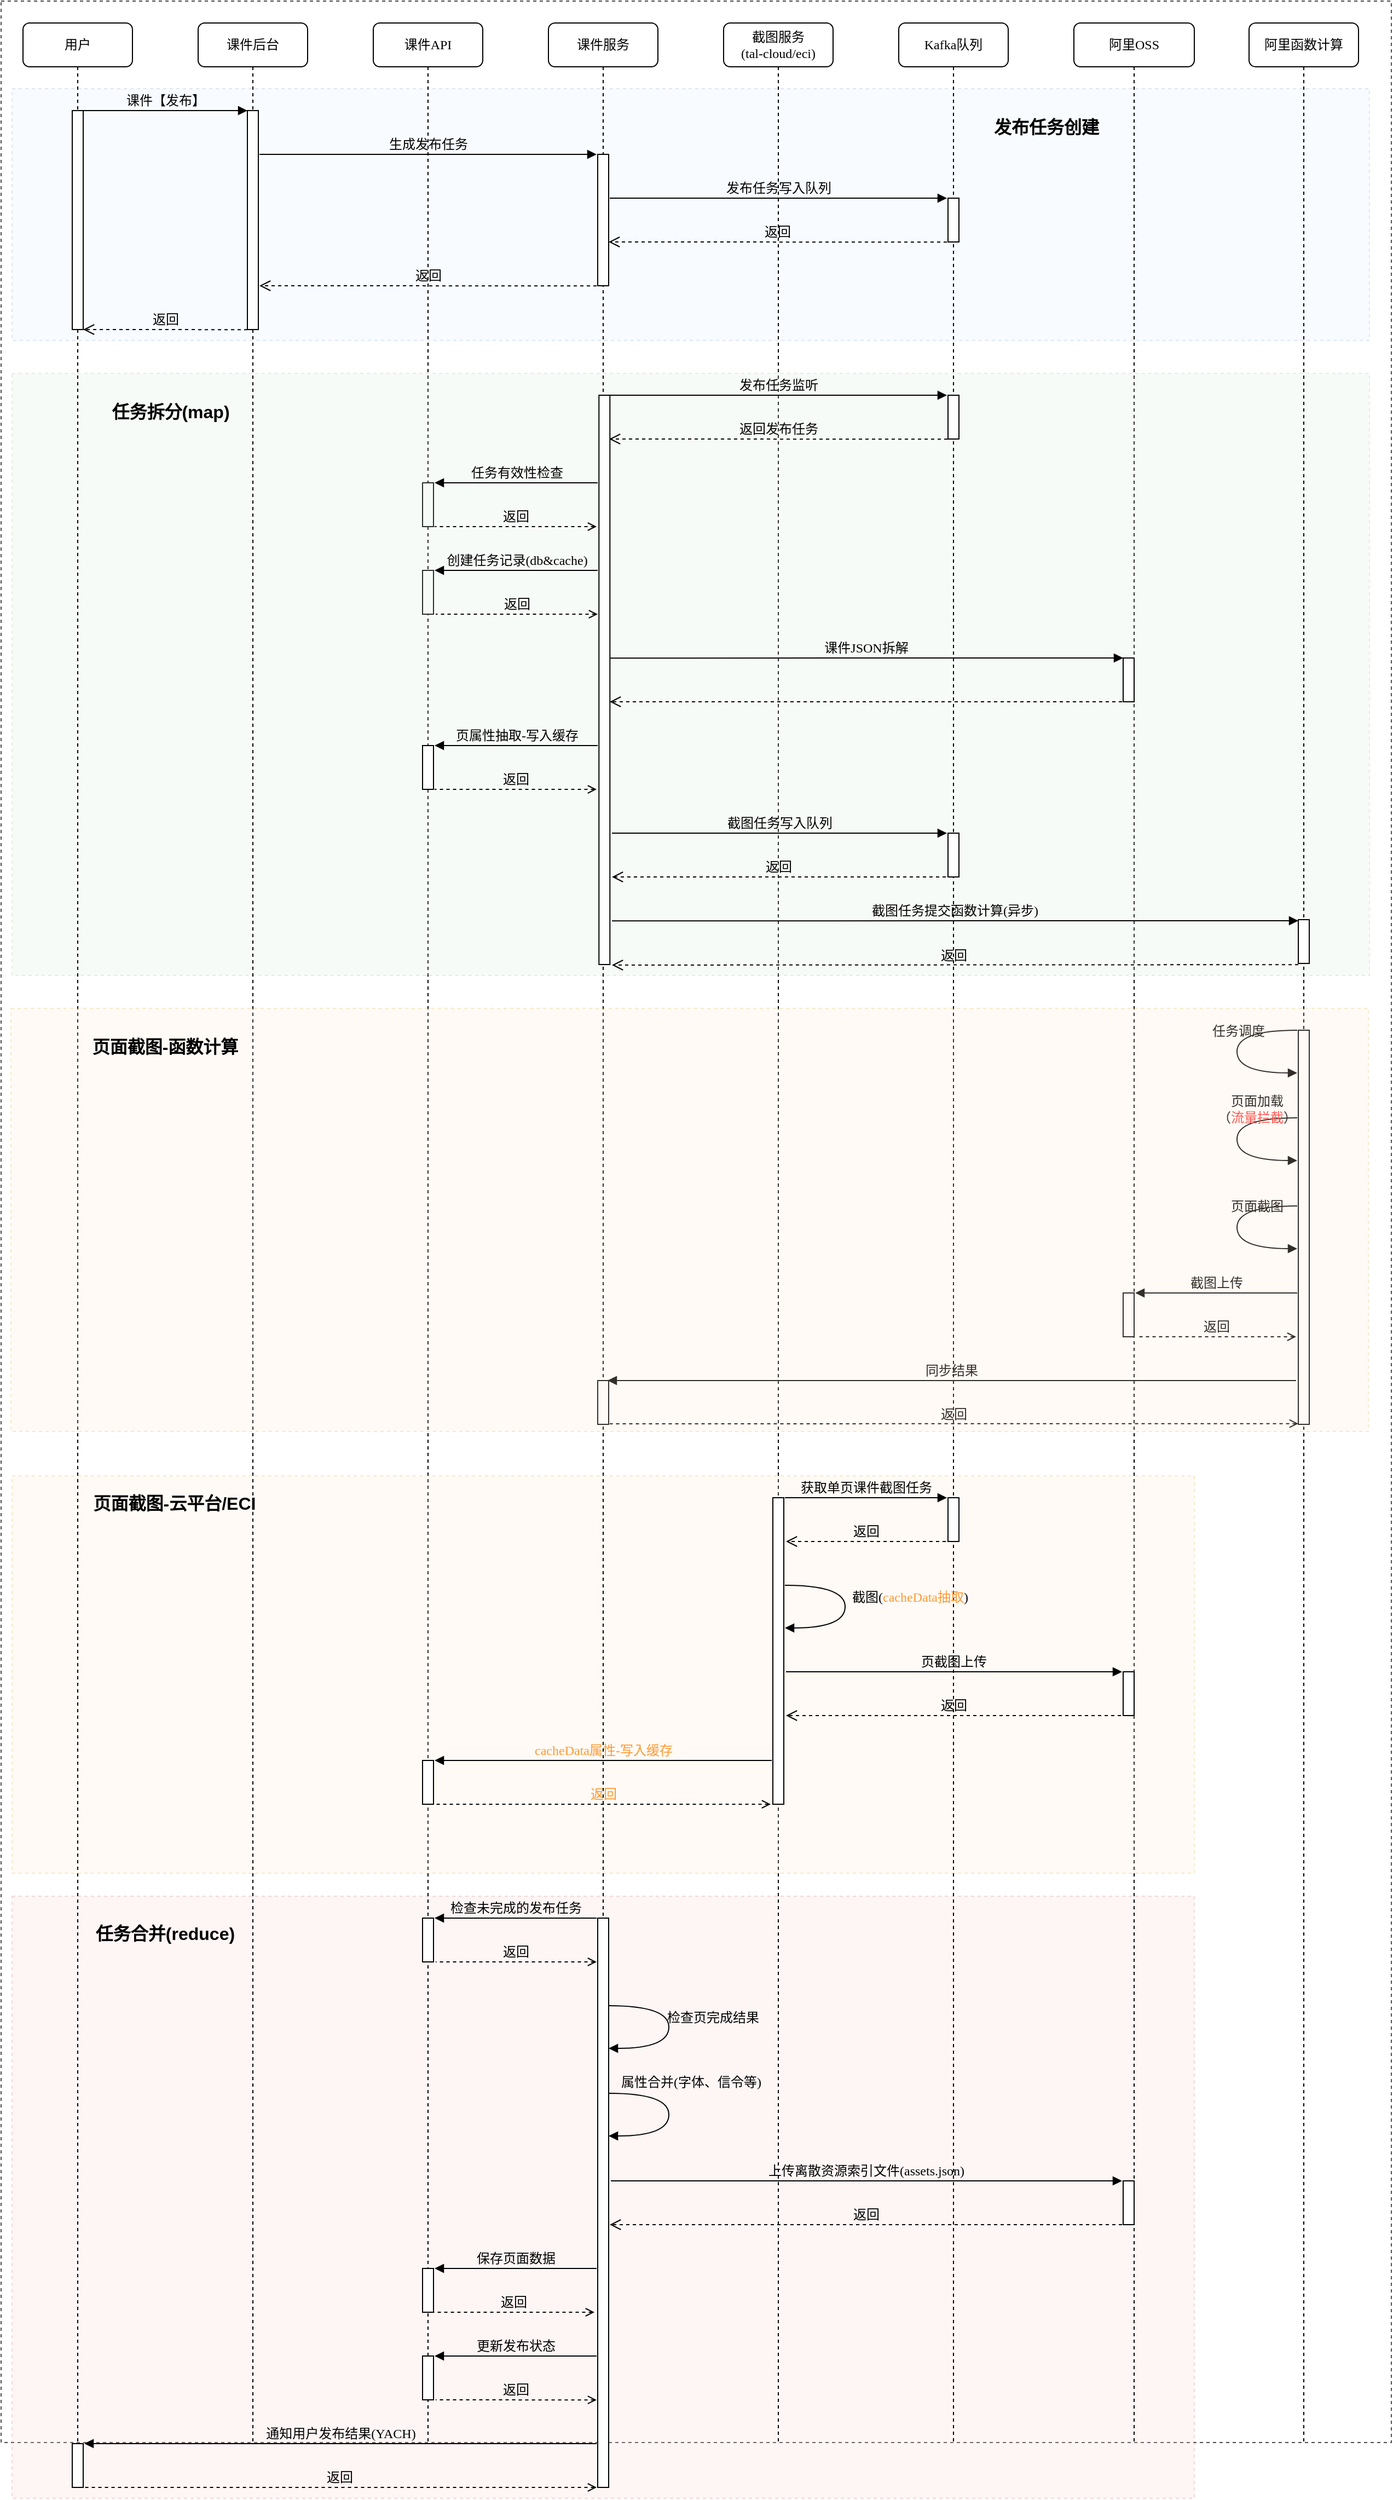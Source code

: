 <mxfile version="24.7.8">
  <diagram name="第 1 页" id="f09VkuWmtvok5BpJ4h2X">
    <mxGraphModel dx="1909" dy="1127" grid="1" gridSize="10" guides="1" tooltips="1" connect="1" arrows="1" fold="1" page="1" pageScale="1" pageWidth="827" pageHeight="1169" math="0" shadow="0">
      <root>
        <mxCell id="0" />
        <mxCell id="1" parent="0" />
        <mxCell id="bO9yQUU3Ifno4GD42RCJ-1" value="" style="rounded=0;whiteSpace=wrap;html=1;fillColor=none;strokeColor=#000000;dashed=1;opacity=70;" vertex="1" parent="1">
          <mxGeometry x="60" y="60" width="1270" height="2230" as="geometry" />
        </mxCell>
        <mxCell id="bO9yQUU3Ifno4GD42RCJ-2" value="" style="rounded=0;whiteSpace=wrap;html=1;fillColor=#f8cecc;strokeColor=#b85450;opacity=20;dashed=1;" vertex="1" parent="1">
          <mxGeometry x="70" y="1791" width="1080" height="550" as="geometry" />
        </mxCell>
        <mxCell id="bO9yQUU3Ifno4GD42RCJ-4" value="" style="rounded=0;whiteSpace=wrap;html=1;fillColor=#dae8fc;strokeColor=#6c8ebf;opacity=20;dashed=1;" vertex="1" parent="1">
          <mxGeometry x="70" y="140" width="1240" height="230" as="geometry" />
        </mxCell>
        <mxCell id="bO9yQUU3Ifno4GD42RCJ-5" value="截图服务&lt;div&gt;(tal-cloud/eci)&lt;/div&gt;" style="shape=umlLifeline;perimeter=lifelinePerimeter;whiteSpace=wrap;html=1;container=1;collapsible=0;recursiveResize=0;outlineConnect=0;rounded=1;shadow=0;comic=0;labelBackgroundColor=none;strokeWidth=1;fontFamily=Verdana;fontSize=12;align=center;" vertex="1" parent="1">
          <mxGeometry x="720" y="80" width="100" height="2210" as="geometry" />
        </mxCell>
        <mxCell id="bO9yQUU3Ifno4GD42RCJ-6" value="课件API" style="shape=umlLifeline;perimeter=lifelinePerimeter;whiteSpace=wrap;html=1;container=1;collapsible=0;recursiveResize=0;outlineConnect=0;rounded=1;shadow=0;comic=0;labelBackgroundColor=none;strokeWidth=1;fontFamily=Verdana;fontSize=12;align=center;" vertex="1" parent="1">
          <mxGeometry x="400" y="80" width="100" height="2210" as="geometry" />
        </mxCell>
        <mxCell id="bO9yQUU3Ifno4GD42RCJ-7" value="" style="html=1;points=[];perimeter=orthogonalPerimeter;rounded=0;shadow=0;comic=0;labelBackgroundColor=none;strokeWidth=1;fontFamily=Verdana;fontSize=12;align=center;" vertex="1" parent="bO9yQUU3Ifno4GD42RCJ-6">
          <mxGeometry x="45" y="420" width="10" height="40" as="geometry" />
        </mxCell>
        <mxCell id="bO9yQUU3Ifno4GD42RCJ-8" value="生成发布任务" style="html=1;verticalAlign=bottom;endArrow=block;labelBackgroundColor=none;fontFamily=Verdana;fontSize=12;edgeStyle=elbowEdgeStyle;elbow=vertical;" edge="1" parent="bO9yQUU3Ifno4GD42RCJ-6">
          <mxGeometry relative="1" as="geometry">
            <mxPoint x="-104" y="120" as="sourcePoint" />
            <mxPoint x="204" y="120" as="targetPoint" />
          </mxGeometry>
        </mxCell>
        <mxCell id="bO9yQUU3Ifno4GD42RCJ-9" value="" style="html=1;points=[];perimeter=orthogonalPerimeter;rounded=0;shadow=0;comic=0;labelBackgroundColor=none;strokeWidth=1;fontFamily=Verdana;fontSize=12;align=center;" vertex="1" parent="bO9yQUU3Ifno4GD42RCJ-6">
          <mxGeometry x="45" y="500" width="10" height="40" as="geometry" />
        </mxCell>
        <mxCell id="bO9yQUU3Ifno4GD42RCJ-10" value="" style="html=1;points=[];perimeter=orthogonalPerimeter;rounded=0;shadow=0;comic=0;labelBackgroundColor=none;strokeWidth=1;fontFamily=Verdana;fontSize=12;align=center;" vertex="1" parent="bO9yQUU3Ifno4GD42RCJ-6">
          <mxGeometry x="45" y="1731" width="10" height="40" as="geometry" />
        </mxCell>
        <mxCell id="bO9yQUU3Ifno4GD42RCJ-11" value="" style="html=1;points=[];perimeter=orthogonalPerimeter;rounded=0;shadow=0;comic=0;labelBackgroundColor=none;strokeWidth=1;fontFamily=Verdana;fontSize=12;align=center;" vertex="1" parent="bO9yQUU3Ifno4GD42RCJ-6">
          <mxGeometry x="45" y="2051" width="10" height="40" as="geometry" />
        </mxCell>
        <mxCell id="bO9yQUU3Ifno4GD42RCJ-12" value="" style="html=1;points=[];perimeter=orthogonalPerimeter;rounded=0;shadow=0;comic=0;labelBackgroundColor=none;strokeWidth=1;fontFamily=Verdana;fontSize=12;align=center;" vertex="1" parent="bO9yQUU3Ifno4GD42RCJ-6">
          <mxGeometry x="45" y="2131" width="10" height="40" as="geometry" />
        </mxCell>
        <mxCell id="bO9yQUU3Ifno4GD42RCJ-13" value="阿里OSS" style="shape=umlLifeline;perimeter=lifelinePerimeter;whiteSpace=wrap;html=1;container=1;collapsible=0;recursiveResize=0;outlineConnect=0;rounded=1;shadow=0;comic=0;labelBackgroundColor=none;strokeWidth=1;fontFamily=Verdana;fontSize=12;align=center;" vertex="1" parent="1">
          <mxGeometry x="1040" y="80" width="110" height="2210" as="geometry" />
        </mxCell>
        <mxCell id="bO9yQUU3Ifno4GD42RCJ-14" value="" style="rounded=0;whiteSpace=wrap;html=1;fillColor=#ffe6cc;strokeColor=#d79b00;opacity=20;dashed=1;" vertex="1" parent="bO9yQUU3Ifno4GD42RCJ-13">
          <mxGeometry x="-970" y="1327" width="1080" height="363" as="geometry" />
        </mxCell>
        <mxCell id="bO9yQUU3Ifno4GD42RCJ-15" value="" style="rounded=0;whiteSpace=wrap;html=1;fillColor=#d5e8d4;strokeColor=#82b366;opacity=20;dashed=1;" vertex="1" parent="bO9yQUU3Ifno4GD42RCJ-13">
          <mxGeometry x="-970" y="320" width="1240" height="550" as="geometry" />
        </mxCell>
        <mxCell id="bO9yQUU3Ifno4GD42RCJ-16" value="" style="html=1;points=[];perimeter=orthogonalPerimeter;rounded=0;shadow=0;comic=0;labelBackgroundColor=none;strokeWidth=1;fontFamily=Verdana;fontSize=12;align=center;" vertex="1" parent="bO9yQUU3Ifno4GD42RCJ-13">
          <mxGeometry x="45" y="1971" width="10" height="40" as="geometry" />
        </mxCell>
        <mxCell id="bO9yQUU3Ifno4GD42RCJ-17" value="Kafka队列" style="shape=umlLifeline;perimeter=lifelinePerimeter;whiteSpace=wrap;html=1;container=1;collapsible=0;recursiveResize=0;outlineConnect=0;rounded=1;shadow=0;comic=0;labelBackgroundColor=none;strokeWidth=1;fontFamily=Verdana;fontSize=12;align=center;" vertex="1" parent="1">
          <mxGeometry x="880" y="80" width="100" height="2210" as="geometry" />
        </mxCell>
        <mxCell id="bO9yQUU3Ifno4GD42RCJ-18" value="" style="html=1;points=[];perimeter=orthogonalPerimeter;rounded=0;shadow=0;comic=0;labelBackgroundColor=none;strokeWidth=1;fontFamily=Verdana;fontSize=12;align=center;" vertex="1" parent="bO9yQUU3Ifno4GD42RCJ-17">
          <mxGeometry x="45" y="160" width="10" height="40" as="geometry" />
        </mxCell>
        <mxCell id="bO9yQUU3Ifno4GD42RCJ-19" value="返回" style="html=1;verticalAlign=bottom;endArrow=open;dashed=1;endSize=8;labelBackgroundColor=none;fontFamily=Verdana;fontSize=12;edgeStyle=elbowEdgeStyle;elbow=vertical;" edge="1" parent="bO9yQUU3Ifno4GD42RCJ-17">
          <mxGeometry x="0.003" relative="1" as="geometry">
            <mxPoint x="-265" y="200" as="targetPoint" />
            <Array as="points" />
            <mxPoint x="44" y="200.13" as="sourcePoint" />
            <mxPoint as="offset" />
          </mxGeometry>
        </mxCell>
        <mxCell id="bO9yQUU3Ifno4GD42RCJ-20" value="" style="html=1;points=[];perimeter=orthogonalPerimeter;rounded=0;shadow=0;comic=0;labelBackgroundColor=none;strokeWidth=1;fontFamily=Verdana;fontSize=12;align=center;" vertex="1" parent="bO9yQUU3Ifno4GD42RCJ-17">
          <mxGeometry x="45" y="340" width="10" height="40" as="geometry" />
        </mxCell>
        <mxCell id="bO9yQUU3Ifno4GD42RCJ-21" value="" style="html=1;points=[];perimeter=orthogonalPerimeter;rounded=0;shadow=0;comic=0;labelBackgroundColor=none;strokeWidth=1;fontFamily=Verdana;fontSize=12;align=center;" vertex="1" parent="bO9yQUU3Ifno4GD42RCJ-17">
          <mxGeometry x="205" y="580" width="10" height="40" as="geometry" />
        </mxCell>
        <mxCell id="bO9yQUU3Ifno4GD42RCJ-22" value="" style="html=1;points=[];perimeter=orthogonalPerimeter;rounded=0;shadow=0;comic=0;labelBackgroundColor=none;strokeWidth=1;fontFamily=Verdana;fontSize=12;align=center;" vertex="1" parent="bO9yQUU3Ifno4GD42RCJ-17">
          <mxGeometry x="45" y="740" width="10" height="40" as="geometry" />
        </mxCell>
        <mxCell id="bO9yQUU3Ifno4GD42RCJ-24" value="" style="html=1;points=[];perimeter=orthogonalPerimeter;rounded=0;shadow=0;comic=0;labelBackgroundColor=none;strokeWidth=1;fontFamily=Verdana;fontSize=12;align=center;" vertex="1" parent="bO9yQUU3Ifno4GD42RCJ-17">
          <mxGeometry x="-435" y="660" width="10" height="40" as="geometry" />
        </mxCell>
        <mxCell id="bO9yQUU3Ifno4GD42RCJ-25" value="截图任务写入队列" style="html=1;verticalAlign=bottom;endArrow=block;labelBackgroundColor=none;fontFamily=Verdana;fontSize=12;edgeStyle=elbowEdgeStyle;elbow=vertical;" edge="1" parent="bO9yQUU3Ifno4GD42RCJ-17">
          <mxGeometry relative="1" as="geometry">
            <mxPoint x="-262" y="740" as="sourcePoint" />
            <mxPoint x="44" y="740" as="targetPoint" />
          </mxGeometry>
        </mxCell>
        <mxCell id="bO9yQUU3Ifno4GD42RCJ-26" value="返回" style="html=1;verticalAlign=bottom;endArrow=open;dashed=1;endSize=8;labelBackgroundColor=none;fontFamily=Verdana;fontSize=12;edgeStyle=elbowEdgeStyle;elbow=vertical;" edge="1" parent="bO9yQUU3Ifno4GD42RCJ-17">
          <mxGeometry x="0.003" relative="1" as="geometry">
            <mxPoint x="-262" y="780" as="targetPoint" />
            <Array as="points" />
            <mxPoint x="43" y="780" as="sourcePoint" />
            <mxPoint as="offset" />
          </mxGeometry>
        </mxCell>
        <mxCell id="bO9yQUU3Ifno4GD42RCJ-27" value="课件JSON拆解" style="html=1;verticalAlign=bottom;endArrow=block;labelBackgroundColor=none;fontFamily=Verdana;fontSize=12;edgeStyle=elbowEdgeStyle;elbow=vertical;" edge="1" parent="bO9yQUU3Ifno4GD42RCJ-17">
          <mxGeometry relative="1" as="geometry">
            <mxPoint x="-264" y="580.11" as="sourcePoint" />
            <mxPoint x="205" y="580" as="targetPoint" />
          </mxGeometry>
        </mxCell>
        <mxCell id="bO9yQUU3Ifno4GD42RCJ-28" value="" style="html=1;verticalAlign=bottom;endArrow=open;dashed=1;endSize=8;labelBackgroundColor=none;fontFamily=Verdana;fontSize=12;edgeStyle=elbowEdgeStyle;elbow=vertical;" edge="1" parent="bO9yQUU3Ifno4GD42RCJ-17">
          <mxGeometry x="0.003" relative="1" as="geometry">
            <mxPoint x="-264" y="620" as="targetPoint" />
            <Array as="points" />
            <mxPoint x="204" y="620" as="sourcePoint" />
            <mxPoint as="offset" />
          </mxGeometry>
        </mxCell>
        <mxCell id="bO9yQUU3Ifno4GD42RCJ-29" value="页属性抽取-写入缓存" style="html=1;verticalAlign=bottom;endArrow=none;labelBackgroundColor=none;fontFamily=Verdana;fontSize=12;edgeStyle=elbowEdgeStyle;elbow=vertical;entryX=-0.209;entryY=0;entryDx=0;entryDy=0;entryPerimeter=0;startArrow=block;startFill=1;endFill=0;" edge="1" parent="bO9yQUU3Ifno4GD42RCJ-17">
          <mxGeometry x="-0.002" relative="1" as="geometry">
            <mxPoint x="-424" y="660" as="sourcePoint" />
            <Array as="points">
              <mxPoint x="-367.5" y="660" />
              <mxPoint x="-357.5" y="720" />
              <mxPoint x="-317.5" y="730" />
              <mxPoint x="-337.5" y="690" />
              <mxPoint x="-417.5" y="580" />
            </Array>
            <mxPoint x="-275" y="660" as="targetPoint" />
            <mxPoint as="offset" />
          </mxGeometry>
        </mxCell>
        <mxCell id="bO9yQUU3Ifno4GD42RCJ-30" value="返回" style="html=1;verticalAlign=bottom;endArrow=none;dashed=1;endSize=8;labelBackgroundColor=none;fontFamily=Verdana;fontSize=12;edgeStyle=elbowEdgeStyle;elbow=vertical;startArrow=open;startFill=0;endFill=0;" edge="1" parent="bO9yQUU3Ifno4GD42RCJ-17">
          <mxGeometry x="0.003" relative="1" as="geometry">
            <mxPoint x="-424" y="700" as="targetPoint" />
            <Array as="points" />
            <mxPoint x="-276" y="700" as="sourcePoint" />
            <mxPoint as="offset" />
          </mxGeometry>
        </mxCell>
        <mxCell id="bO9yQUU3Ifno4GD42RCJ-31" value="截图任务提交函数计算(异步)" style="html=1;verticalAlign=bottom;endArrow=block;labelBackgroundColor=none;fontFamily=Verdana;fontSize=12;edgeStyle=elbowEdgeStyle;elbow=vertical;" edge="1" parent="bO9yQUU3Ifno4GD42RCJ-17">
          <mxGeometry relative="1" as="geometry">
            <mxPoint x="-262" y="820.11" as="sourcePoint" />
            <mxPoint x="365" y="820" as="targetPoint" />
          </mxGeometry>
        </mxCell>
        <mxCell id="bO9yQUU3Ifno4GD42RCJ-32" value="返回" style="html=1;verticalAlign=bottom;endArrow=open;dashed=1;endSize=8;labelBackgroundColor=none;fontFamily=Verdana;fontSize=12;edgeStyle=elbowEdgeStyle;elbow=vertical;" edge="1" parent="bO9yQUU3Ifno4GD42RCJ-17">
          <mxGeometry x="0.003" relative="1" as="geometry">
            <mxPoint x="-262" y="861" as="targetPoint" />
            <Array as="points" />
            <mxPoint x="365" y="860.11" as="sourcePoint" />
            <mxPoint as="offset" />
          </mxGeometry>
        </mxCell>
        <mxCell id="bO9yQUU3Ifno4GD42RCJ-33" value="" style="html=1;points=[];perimeter=orthogonalPerimeter;rounded=0;shadow=0;comic=0;labelBackgroundColor=none;strokeWidth=1;fontFamily=Verdana;fontSize=12;align=center;" vertex="1" parent="bO9yQUU3Ifno4GD42RCJ-17">
          <mxGeometry x="45" y="1347" width="10" height="40" as="geometry" />
        </mxCell>
        <mxCell id="bO9yQUU3Ifno4GD42RCJ-34" value="" style="html=1;points=[];perimeter=orthogonalPerimeter;rounded=0;shadow=0;comic=0;labelBackgroundColor=none;strokeWidth=1;fontFamily=Verdana;fontSize=12;align=center;" vertex="1" parent="bO9yQUU3Ifno4GD42RCJ-17">
          <mxGeometry x="205" y="1506" width="10" height="40" as="geometry" />
        </mxCell>
        <mxCell id="bO9yQUU3Ifno4GD42RCJ-35" value="" style="html=1;points=[];perimeter=orthogonalPerimeter;rounded=0;shadow=0;comic=0;labelBackgroundColor=none;strokeWidth=1;fontFamily=Verdana;fontSize=12;align=center;" vertex="1" parent="bO9yQUU3Ifno4GD42RCJ-17">
          <mxGeometry x="-435" y="1587" width="10" height="40" as="geometry" />
        </mxCell>
        <mxCell id="bO9yQUU3Ifno4GD42RCJ-36" value="" style="html=1;points=[];perimeter=orthogonalPerimeter;rounded=0;shadow=0;comic=0;labelBackgroundColor=none;strokeWidth=1;fontFamily=Verdana;fontSize=12;align=center;" vertex="1" parent="bO9yQUU3Ifno4GD42RCJ-17">
          <mxGeometry x="-115" y="1347" width="10" height="280" as="geometry" />
        </mxCell>
        <mxCell id="bO9yQUU3Ifno4GD42RCJ-37" value="获取单页课件截图任务" style="html=1;verticalAlign=bottom;endArrow=block;labelBackgroundColor=none;fontFamily=Verdana;fontSize=12;edgeStyle=elbowEdgeStyle;elbow=vertical;" edge="1" parent="bO9yQUU3Ifno4GD42RCJ-17">
          <mxGeometry x="-0.002" relative="1" as="geometry">
            <mxPoint x="-104" y="1347" as="sourcePoint" />
            <Array as="points">
              <mxPoint x="-49" y="1347" />
              <mxPoint x="-39" y="1407" />
              <mxPoint x="1" y="1417" />
              <mxPoint x="-19" y="1377" />
              <mxPoint x="-99" y="1267" />
            </Array>
            <mxPoint x="44" y="1347" as="targetPoint" />
            <mxPoint as="offset" />
          </mxGeometry>
        </mxCell>
        <mxCell id="bO9yQUU3Ifno4GD42RCJ-38" value="返回" style="html=1;verticalAlign=bottom;endArrow=open;dashed=1;endSize=8;labelBackgroundColor=none;fontFamily=Verdana;fontSize=12;edgeStyle=elbowEdgeStyle;elbow=vertical;" edge="1" parent="bO9yQUU3Ifno4GD42RCJ-17">
          <mxGeometry x="0.003" relative="1" as="geometry">
            <mxPoint x="-103" y="1387" as="targetPoint" />
            <Array as="points" />
            <mxPoint x="43" y="1387" as="sourcePoint" />
            <mxPoint as="offset" />
          </mxGeometry>
        </mxCell>
        <mxCell id="bO9yQUU3Ifno4GD42RCJ-39" value="截图(&lt;font color=&quot;#ff9933&quot;&gt;cacheData抽取&lt;/font&gt;)" style="html=1;verticalAlign=bottom;endArrow=block;labelBackgroundColor=none;fontFamily=Verdana;fontSize=12;elbow=vertical;edgeStyle=orthogonalEdgeStyle;curved=1;exitX=1.038;exitY=0.345;exitPerimeter=0;entryX=1.027;entryY=0.831;entryDx=0;entryDy=0;entryPerimeter=0;" edge="1" parent="bO9yQUU3Ifno4GD42RCJ-17">
          <mxGeometry x="0.007" y="59" relative="1" as="geometry">
            <mxPoint x="-104" y="1427" as="sourcePoint" />
            <mxPoint x="-104" y="1466" as="targetPoint" />
            <Array as="points">
              <mxPoint x="-49" y="1427" />
              <mxPoint x="-49" y="1466" />
            </Array>
            <mxPoint as="offset" />
          </mxGeometry>
        </mxCell>
        <mxCell id="bO9yQUU3Ifno4GD42RCJ-40" value="页截图上传" style="html=1;verticalAlign=bottom;endArrow=block;labelBackgroundColor=none;fontFamily=Verdana;fontSize=12;edgeStyle=elbowEdgeStyle;elbow=vertical;" edge="1" parent="bO9yQUU3Ifno4GD42RCJ-17">
          <mxGeometry x="-0.002" relative="1" as="geometry">
            <mxPoint x="-103" y="1506" as="sourcePoint" />
            <Array as="points">
              <mxPoint x="-49.5" y="1506" />
              <mxPoint x="-39.5" y="1566" />
              <mxPoint x="0.5" y="1576" />
              <mxPoint x="-19.5" y="1536" />
              <mxPoint x="-99.5" y="1426" />
            </Array>
            <mxPoint x="204" y="1506" as="targetPoint" />
            <mxPoint as="offset" />
          </mxGeometry>
        </mxCell>
        <mxCell id="bO9yQUU3Ifno4GD42RCJ-41" value="返回" style="html=1;verticalAlign=bottom;endArrow=open;dashed=1;endSize=8;labelBackgroundColor=none;fontFamily=Verdana;fontSize=12;edgeStyle=elbowEdgeStyle;elbow=vertical;" edge="1" parent="bO9yQUU3Ifno4GD42RCJ-17">
          <mxGeometry x="0.003" relative="1" as="geometry">
            <mxPoint x="-103" y="1546" as="targetPoint" />
            <Array as="points" />
            <mxPoint x="203" y="1546" as="sourcePoint" />
            <mxPoint as="offset" />
          </mxGeometry>
        </mxCell>
        <mxCell id="bO9yQUU3Ifno4GD42RCJ-42" value="&lt;font color=&quot;#ff9933&quot;&gt;cacheData属性-写入缓存&lt;/font&gt;" style="html=1;verticalAlign=bottom;endArrow=none;labelBackgroundColor=none;fontFamily=Verdana;fontSize=12;edgeStyle=elbowEdgeStyle;elbow=vertical;entryX=-0.209;entryY=0;entryDx=0;entryDy=0;entryPerimeter=0;startArrow=block;startFill=1;endFill=0;" edge="1" parent="bO9yQUU3Ifno4GD42RCJ-17">
          <mxGeometry x="-0.002" relative="1" as="geometry">
            <mxPoint x="-424" y="1587" as="sourcePoint" />
            <Array as="points">
              <mxPoint x="-213.5" y="1587" />
              <mxPoint x="-203.5" y="1647" />
              <mxPoint x="-163.5" y="1657" />
              <mxPoint x="-183.5" y="1617" />
              <mxPoint x="-263.5" y="1507" />
            </Array>
            <mxPoint x="-116" y="1587" as="targetPoint" />
            <mxPoint as="offset" />
          </mxGeometry>
        </mxCell>
        <mxCell id="bO9yQUU3Ifno4GD42RCJ-43" value="&lt;font color=&quot;#ff9933&quot;&gt;返回&lt;/font&gt;" style="html=1;verticalAlign=bottom;endArrow=none;dashed=1;endSize=8;labelBackgroundColor=none;fontFamily=Verdana;fontSize=12;edgeStyle=elbowEdgeStyle;elbow=vertical;startArrow=open;startFill=0;endFill=0;" edge="1" parent="bO9yQUU3Ifno4GD42RCJ-17">
          <mxGeometry x="0.003" relative="1" as="geometry">
            <mxPoint x="-423" y="1627" as="targetPoint" />
            <Array as="points" />
            <mxPoint x="-117" y="1627" as="sourcePoint" />
            <mxPoint as="offset" />
          </mxGeometry>
        </mxCell>
        <mxCell id="bO9yQUU3Ifno4GD42RCJ-55" value="课件后台" style="shape=umlLifeline;perimeter=lifelinePerimeter;whiteSpace=wrap;html=1;container=1;collapsible=0;recursiveResize=0;outlineConnect=0;rounded=1;shadow=0;comic=0;labelBackgroundColor=none;strokeWidth=1;fontFamily=Verdana;fontSize=12;align=center;" vertex="1" parent="1">
          <mxGeometry x="240" y="80" width="100" height="2210" as="geometry" />
        </mxCell>
        <mxCell id="bO9yQUU3Ifno4GD42RCJ-56" value="" style="html=1;points=[];perimeter=orthogonalPerimeter;rounded=0;shadow=0;comic=0;labelBackgroundColor=none;strokeWidth=1;fontFamily=Verdana;fontSize=12;align=center;" vertex="1" parent="bO9yQUU3Ifno4GD42RCJ-55">
          <mxGeometry x="45" y="80" width="10" height="200" as="geometry" />
        </mxCell>
        <mxCell id="bO9yQUU3Ifno4GD42RCJ-57" value="返回" style="html=1;verticalAlign=bottom;endArrow=open;dashed=1;endSize=8;labelBackgroundColor=none;fontFamily=Verdana;fontSize=12;edgeStyle=elbowEdgeStyle;elbow=vertical;" edge="1" parent="bO9yQUU3Ifno4GD42RCJ-55">
          <mxGeometry relative="1" as="geometry">
            <mxPoint x="-105" y="280.09" as="targetPoint" />
            <Array as="points" />
            <mxPoint x="45" y="280.09" as="sourcePoint" />
            <mxPoint as="offset" />
          </mxGeometry>
        </mxCell>
        <mxCell id="bO9yQUU3Ifno4GD42RCJ-58" value="通知用户发布结果(YACH)" style="html=1;verticalAlign=bottom;endArrow=none;labelBackgroundColor=none;fontFamily=Verdana;fontSize=12;edgeStyle=elbowEdgeStyle;elbow=vertical;startArrow=block;startFill=1;endFill=0;" edge="1" parent="bO9yQUU3Ifno4GD42RCJ-55">
          <mxGeometry x="-0.001" relative="1" as="geometry">
            <mxPoint x="-104" y="2211" as="sourcePoint" />
            <Array as="points">
              <mxPoint x="10" y="2211" />
              <mxPoint x="156.5" y="2281" />
              <mxPoint x="136.5" y="2241" />
              <mxPoint x="56.5" y="2131" />
            </Array>
            <mxPoint x="364" y="2211" as="targetPoint" />
            <mxPoint as="offset" />
          </mxGeometry>
        </mxCell>
        <mxCell id="bO9yQUU3Ifno4GD42RCJ-59" value="页面截图-云平台/ECI" style="text;html=1;strokeColor=none;fillColor=none;align=center;verticalAlign=middle;whiteSpace=wrap;rounded=0;fontSize=16;fontStyle=1" vertex="1" parent="bO9yQUU3Ifno4GD42RCJ-55">
          <mxGeometry x="-109" y="1337" width="175" height="30" as="geometry" />
        </mxCell>
        <mxCell id="bO9yQUU3Ifno4GD42RCJ-60" value="任务合并(reduce)" style="text;html=1;strokeColor=none;fillColor=none;align=center;verticalAlign=middle;whiteSpace=wrap;rounded=0;fontSize=16;fontStyle=1" vertex="1" parent="bO9yQUU3Ifno4GD42RCJ-55">
          <mxGeometry x="-105" y="1730" width="150" height="30" as="geometry" />
        </mxCell>
        <mxCell id="bO9yQUU3Ifno4GD42RCJ-61" value="课件服务" style="shape=umlLifeline;perimeter=lifelinePerimeter;whiteSpace=wrap;html=1;container=1;collapsible=0;recursiveResize=0;outlineConnect=0;rounded=1;shadow=0;comic=0;labelBackgroundColor=none;strokeWidth=1;fontFamily=Verdana;fontSize=12;align=center;" vertex="1" parent="1">
          <mxGeometry x="560" y="80" width="100" height="2210" as="geometry" />
        </mxCell>
        <mxCell id="bO9yQUU3Ifno4GD42RCJ-62" value="" style="html=1;points=[];perimeter=orthogonalPerimeter;rounded=0;shadow=0;comic=0;labelBackgroundColor=none;strokeWidth=1;fontFamily=Verdana;fontSize=12;align=center;" vertex="1" parent="bO9yQUU3Ifno4GD42RCJ-61">
          <mxGeometry x="46.15" y="340" width="10" height="520" as="geometry" />
        </mxCell>
        <mxCell id="bO9yQUU3Ifno4GD42RCJ-63" value="" style="html=1;points=[];perimeter=orthogonalPerimeter;rounded=0;shadow=0;comic=0;labelBackgroundColor=none;strokeWidth=1;fontFamily=Verdana;fontSize=12;align=center;" vertex="1" parent="bO9yQUU3Ifno4GD42RCJ-61">
          <mxGeometry x="45" y="120" width="10" height="120" as="geometry" />
        </mxCell>
        <mxCell id="bO9yQUU3Ifno4GD42RCJ-64" value="返回" style="html=1;verticalAlign=bottom;endArrow=open;dashed=1;endSize=8;labelBackgroundColor=none;fontFamily=Verdana;fontSize=12;edgeStyle=elbowEdgeStyle;elbow=vertical;" edge="1" parent="bO9yQUU3Ifno4GD42RCJ-61">
          <mxGeometry x="0.003" relative="1" as="geometry">
            <mxPoint x="-264" y="240" as="targetPoint" />
            <Array as="points" />
            <mxPoint x="44" y="240.13" as="sourcePoint" />
            <mxPoint as="offset" />
          </mxGeometry>
        </mxCell>
        <mxCell id="bO9yQUU3Ifno4GD42RCJ-65" value="任务有效性检查" style="html=1;verticalAlign=bottom;endArrow=none;labelBackgroundColor=none;fontFamily=Verdana;fontSize=12;edgeStyle=elbowEdgeStyle;elbow=vertical;entryX=-0.209;entryY=0;entryDx=0;entryDy=0;entryPerimeter=0;startArrow=block;startFill=1;endFill=0;" edge="1" parent="bO9yQUU3Ifno4GD42RCJ-61">
          <mxGeometry x="-0.002" relative="1" as="geometry">
            <mxPoint x="-104" y="420" as="sourcePoint" />
            <Array as="points">
              <mxPoint x="-47.5" y="420" />
              <mxPoint x="-37.5" y="480" />
              <mxPoint x="2.5" y="490" />
              <mxPoint x="-17.5" y="450" />
              <mxPoint x="-97.5" y="340" />
            </Array>
            <mxPoint x="45" y="420" as="targetPoint" />
            <mxPoint as="offset" />
          </mxGeometry>
        </mxCell>
        <mxCell id="bO9yQUU3Ifno4GD42RCJ-66" value="返回" style="html=1;verticalAlign=bottom;endArrow=none;dashed=1;endSize=8;labelBackgroundColor=none;fontFamily=Verdana;fontSize=12;edgeStyle=elbowEdgeStyle;elbow=vertical;startArrow=open;startFill=0;endFill=0;" edge="1" parent="bO9yQUU3Ifno4GD42RCJ-61">
          <mxGeometry x="0.003" relative="1" as="geometry">
            <mxPoint x="-104" y="460" as="targetPoint" />
            <Array as="points" />
            <mxPoint x="44" y="460" as="sourcePoint" />
            <mxPoint as="offset" />
          </mxGeometry>
        </mxCell>
        <mxCell id="bO9yQUU3Ifno4GD42RCJ-67" value="创建任务记录(db&amp;amp;cache)" style="html=1;verticalAlign=bottom;endArrow=none;labelBackgroundColor=none;fontFamily=Verdana;fontSize=12;edgeStyle=elbowEdgeStyle;elbow=vertical;entryX=-0.209;entryY=0;entryDx=0;entryDy=0;entryPerimeter=0;startArrow=block;startFill=1;endFill=0;" edge="1" parent="bO9yQUU3Ifno4GD42RCJ-61">
          <mxGeometry x="-0.002" relative="1" as="geometry">
            <mxPoint x="-104" y="500" as="sourcePoint" />
            <Array as="points">
              <mxPoint x="-47.5" y="500" />
              <mxPoint x="-37.5" y="560" />
              <mxPoint x="2.5" y="570" />
              <mxPoint x="-17.5" y="530" />
              <mxPoint x="-97.5" y="420" />
            </Array>
            <mxPoint x="45" y="500" as="targetPoint" />
            <mxPoint as="offset" />
          </mxGeometry>
        </mxCell>
        <mxCell id="bO9yQUU3Ifno4GD42RCJ-68" value="返回" style="html=1;verticalAlign=bottom;endArrow=none;dashed=1;endSize=8;labelBackgroundColor=none;fontFamily=Verdana;fontSize=12;edgeStyle=elbowEdgeStyle;elbow=vertical;startArrow=open;startFill=0;endFill=0;" edge="1" parent="bO9yQUU3Ifno4GD42RCJ-61">
          <mxGeometry x="0.003" relative="1" as="geometry">
            <mxPoint x="-103" y="540" as="targetPoint" />
            <Array as="points" />
            <mxPoint x="45" y="540" as="sourcePoint" />
            <mxPoint as="offset" />
          </mxGeometry>
        </mxCell>
        <mxCell id="bO9yQUU3Ifno4GD42RCJ-69" value="" style="html=1;points=[];perimeter=orthogonalPerimeter;rounded=0;shadow=0;comic=0;labelBackgroundColor=none;strokeWidth=1;fontFamily=Verdana;fontSize=12;align=center;" vertex="1" parent="bO9yQUU3Ifno4GD42RCJ-61">
          <mxGeometry x="45" y="1731" width="10" height="520" as="geometry" />
        </mxCell>
        <mxCell id="bO9yQUU3Ifno4GD42RCJ-70" value="返回" style="html=1;verticalAlign=bottom;endArrow=none;dashed=1;endSize=8;labelBackgroundColor=none;fontFamily=Verdana;fontSize=12;edgeStyle=elbowEdgeStyle;elbow=vertical;startArrow=open;startFill=0;endFill=0;" edge="1" parent="bO9yQUU3Ifno4GD42RCJ-61">
          <mxGeometry x="0.003" relative="1" as="geometry">
            <mxPoint x="-103" y="1771.12" as="targetPoint" />
            <Array as="points" />
            <mxPoint x="44" y="1771" as="sourcePoint" />
            <mxPoint as="offset" />
          </mxGeometry>
        </mxCell>
        <mxCell id="bO9yQUU3Ifno4GD42RCJ-71" value="属性合并(字体、信令等)" style="html=1;verticalAlign=bottom;endArrow=block;labelBackgroundColor=none;fontFamily=Verdana;fontSize=12;elbow=vertical;edgeStyle=orthogonalEdgeStyle;curved=1;exitX=1.038;exitY=0.345;exitPerimeter=0;entryX=1.027;entryY=0.831;entryDx=0;entryDy=0;entryPerimeter=0;" edge="1" parent="bO9yQUU3Ifno4GD42RCJ-61">
          <mxGeometry x="-0.262" y="20" relative="1" as="geometry">
            <mxPoint x="55" y="1891" as="sourcePoint" />
            <mxPoint x="55" y="1930" as="targetPoint" />
            <Array as="points">
              <mxPoint x="110" y="1891" />
              <mxPoint x="110" y="1930" />
            </Array>
            <mxPoint y="-1" as="offset" />
          </mxGeometry>
        </mxCell>
        <mxCell id="bO9yQUU3Ifno4GD42RCJ-102" value="" style="html=1;points=[];perimeter=orthogonalPerimeter;rounded=0;shadow=0;comic=0;labelBackgroundColor=none;strokeWidth=1;fontFamily=Verdana;fontSize=12;align=center;" vertex="1" parent="bO9yQUU3Ifno4GD42RCJ-61">
          <mxGeometry x="45" y="1240" width="10" height="40" as="geometry" />
        </mxCell>
        <mxCell id="bO9yQUU3Ifno4GD42RCJ-72" value="用户" style="shape=umlLifeline;perimeter=lifelinePerimeter;whiteSpace=wrap;html=1;container=1;collapsible=0;recursiveResize=0;outlineConnect=0;rounded=1;shadow=0;comic=0;labelBackgroundColor=none;strokeWidth=1;fontFamily=Verdana;fontSize=12;align=center;" vertex="1" parent="1">
          <mxGeometry x="80" y="80" width="100" height="2210" as="geometry" />
        </mxCell>
        <mxCell id="bO9yQUU3Ifno4GD42RCJ-73" value="" style="html=1;points=[];perimeter=orthogonalPerimeter;rounded=0;shadow=0;comic=0;labelBackgroundColor=none;strokeWidth=1;fontFamily=Verdana;fontSize=12;align=center;" vertex="1" parent="bO9yQUU3Ifno4GD42RCJ-72">
          <mxGeometry x="45" y="80" width="10" height="200" as="geometry" />
        </mxCell>
        <mxCell id="bO9yQUU3Ifno4GD42RCJ-74" value="" style="html=1;points=[];perimeter=orthogonalPerimeter;rounded=0;shadow=0;comic=0;labelBackgroundColor=none;strokeWidth=1;fontFamily=Verdana;fontSize=12;align=center;" vertex="1" parent="bO9yQUU3Ifno4GD42RCJ-72">
          <mxGeometry x="45" y="2211" width="10" height="40" as="geometry" />
        </mxCell>
        <mxCell id="bO9yQUU3Ifno4GD42RCJ-75" value="课件【发布】" style="html=1;verticalAlign=bottom;endArrow=block;entryX=0;entryY=0;labelBackgroundColor=none;fontFamily=Verdana;fontSize=12;edgeStyle=elbowEdgeStyle;elbow=vertical;" edge="1" parent="1" source="bO9yQUU3Ifno4GD42RCJ-73" target="bO9yQUU3Ifno4GD42RCJ-56">
          <mxGeometry relative="1" as="geometry">
            <mxPoint x="220" y="170" as="sourcePoint" />
          </mxGeometry>
        </mxCell>
        <mxCell id="bO9yQUU3Ifno4GD42RCJ-76" value="发布任务写入队列" style="html=1;verticalAlign=bottom;endArrow=block;labelBackgroundColor=none;fontFamily=Verdana;fontSize=12;edgeStyle=elbowEdgeStyle;elbow=vertical;" edge="1" parent="1">
          <mxGeometry relative="1" as="geometry">
            <mxPoint x="616" y="240" as="sourcePoint" />
            <mxPoint x="924" y="240" as="targetPoint" />
          </mxGeometry>
        </mxCell>
        <mxCell id="bO9yQUU3Ifno4GD42RCJ-77" value="发布任务监听" style="html=1;verticalAlign=bottom;endArrow=block;labelBackgroundColor=none;fontFamily=Verdana;fontSize=12;edgeStyle=elbowEdgeStyle;elbow=vertical;" edge="1" parent="1">
          <mxGeometry relative="1" as="geometry">
            <mxPoint x="616" y="420" as="sourcePoint" />
            <mxPoint x="924" y="420" as="targetPoint" />
          </mxGeometry>
        </mxCell>
        <mxCell id="bO9yQUU3Ifno4GD42RCJ-78" value="返回发布任务" style="html=1;verticalAlign=bottom;endArrow=open;dashed=1;endSize=8;labelBackgroundColor=none;fontFamily=Verdana;fontSize=12;edgeStyle=elbowEdgeStyle;elbow=vertical;" edge="1" parent="1">
          <mxGeometry x="0.003" relative="1" as="geometry">
            <mxPoint x="615.5" y="460" as="targetPoint" />
            <Array as="points" />
            <mxPoint x="924.5" y="460.13" as="sourcePoint" />
            <mxPoint as="offset" />
          </mxGeometry>
        </mxCell>
        <mxCell id="bO9yQUU3Ifno4GD42RCJ-79" value="检查未完成的发布任务" style="html=1;verticalAlign=bottom;endArrow=none;labelBackgroundColor=none;fontFamily=Verdana;fontSize=12;edgeStyle=elbowEdgeStyle;elbow=vertical;startArrow=block;startFill=1;endFill=0;" edge="1" parent="1">
          <mxGeometry x="-0.001" relative="1" as="geometry">
            <mxPoint x="456" y="1811" as="sourcePoint" />
            <Array as="points">
              <mxPoint x="570" y="1811" />
              <mxPoint x="716.5" y="1881" />
              <mxPoint x="696.5" y="1841" />
              <mxPoint x="616.5" y="1731" />
            </Array>
            <mxPoint x="604" y="1811" as="targetPoint" />
            <mxPoint as="offset" />
          </mxGeometry>
        </mxCell>
        <mxCell id="bO9yQUU3Ifno4GD42RCJ-80" value="检查页完成结果" style="html=1;verticalAlign=bottom;endArrow=block;labelBackgroundColor=none;fontFamily=Verdana;fontSize=12;elbow=vertical;edgeStyle=orthogonalEdgeStyle;curved=1;exitX=1.038;exitY=0.345;exitPerimeter=0;entryX=1.027;entryY=0.831;entryDx=0;entryDy=0;entryPerimeter=0;" edge="1" parent="1">
          <mxGeometry x="0.006" y="40" relative="1" as="geometry">
            <mxPoint x="615" y="1891" as="sourcePoint" />
            <mxPoint x="615" y="1930" as="targetPoint" />
            <Array as="points">
              <mxPoint x="670" y="1891" />
              <mxPoint x="670" y="1930" />
            </Array>
            <mxPoint as="offset" />
          </mxGeometry>
        </mxCell>
        <mxCell id="bO9yQUU3Ifno4GD42RCJ-81" value="上传离散资源索引文件(assets.json)" style="html=1;verticalAlign=bottom;endArrow=block;labelBackgroundColor=none;fontFamily=Verdana;fontSize=12;edgeStyle=elbowEdgeStyle;elbow=vertical;" edge="1" parent="1">
          <mxGeometry x="-0.002" relative="1" as="geometry">
            <mxPoint x="617" y="2051" as="sourcePoint" />
            <Array as="points">
              <mxPoint x="670" y="2051" />
              <mxPoint x="680" y="2111" />
              <mxPoint x="720" y="2121" />
              <mxPoint x="700" y="2081" />
              <mxPoint x="620" y="1971" />
            </Array>
            <mxPoint x="1084" y="2051" as="targetPoint" />
            <mxPoint as="offset" />
          </mxGeometry>
        </mxCell>
        <mxCell id="bO9yQUU3Ifno4GD42RCJ-82" value="返回" style="html=1;verticalAlign=bottom;endArrow=open;dashed=1;endSize=8;labelBackgroundColor=none;fontFamily=Verdana;fontSize=12;edgeStyle=elbowEdgeStyle;elbow=vertical;" edge="1" parent="1">
          <mxGeometry x="0.003" relative="1" as="geometry">
            <mxPoint x="616" y="2091" as="targetPoint" />
            <Array as="points" />
            <mxPoint x="1084" y="2091" as="sourcePoint" />
            <mxPoint as="offset" />
          </mxGeometry>
        </mxCell>
        <mxCell id="bO9yQUU3Ifno4GD42RCJ-83" value="返回" style="html=1;verticalAlign=bottom;endArrow=none;dashed=1;endSize=8;labelBackgroundColor=none;fontFamily=Verdana;fontSize=12;edgeStyle=elbowEdgeStyle;elbow=vertical;startArrow=open;startFill=0;endFill=0;" edge="1" parent="1">
          <mxGeometry x="0.003" relative="1" as="geometry">
            <mxPoint x="455" y="2171.12" as="targetPoint" />
            <Array as="points" />
            <mxPoint x="602" y="2171" as="sourcePoint" />
            <mxPoint as="offset" />
          </mxGeometry>
        </mxCell>
        <mxCell id="bO9yQUU3Ifno4GD42RCJ-84" value="保存页面数据" style="html=1;verticalAlign=bottom;endArrow=none;labelBackgroundColor=none;fontFamily=Verdana;fontSize=12;edgeStyle=elbowEdgeStyle;elbow=vertical;startArrow=block;startFill=1;endFill=0;" edge="1" parent="1">
          <mxGeometry x="-0.001" relative="1" as="geometry">
            <mxPoint x="456" y="2131" as="sourcePoint" />
            <Array as="points">
              <mxPoint x="570" y="2131" />
              <mxPoint x="716.5" y="2201" />
              <mxPoint x="696.5" y="2161" />
              <mxPoint x="616.5" y="2051" />
            </Array>
            <mxPoint x="604" y="2131" as="targetPoint" />
            <mxPoint as="offset" />
          </mxGeometry>
        </mxCell>
        <mxCell id="bO9yQUU3Ifno4GD42RCJ-85" value="返回" style="html=1;verticalAlign=bottom;endArrow=none;dashed=1;endSize=8;labelBackgroundColor=none;fontFamily=Verdana;fontSize=12;edgeStyle=elbowEdgeStyle;elbow=vertical;startArrow=open;startFill=0;endFill=0;" edge="1" parent="1">
          <mxGeometry x="0.003" relative="1" as="geometry">
            <mxPoint x="457" y="2251.24" as="targetPoint" />
            <Array as="points" />
            <mxPoint x="604" y="2251.12" as="sourcePoint" />
            <mxPoint as="offset" />
          </mxGeometry>
        </mxCell>
        <mxCell id="bO9yQUU3Ifno4GD42RCJ-86" value="更新发布状态" style="html=1;verticalAlign=bottom;endArrow=none;labelBackgroundColor=none;fontFamily=Verdana;fontSize=12;edgeStyle=elbowEdgeStyle;elbow=vertical;startArrow=block;startFill=1;endFill=0;" edge="1" parent="1">
          <mxGeometry x="-0.001" relative="1" as="geometry">
            <mxPoint x="456" y="2211" as="sourcePoint" />
            <Array as="points">
              <mxPoint x="570" y="2211" />
              <mxPoint x="716.5" y="2281" />
              <mxPoint x="696.5" y="2241" />
              <mxPoint x="616.5" y="2131" />
            </Array>
            <mxPoint x="604" y="2211" as="targetPoint" />
            <mxPoint as="offset" />
          </mxGeometry>
        </mxCell>
        <mxCell id="bO9yQUU3Ifno4GD42RCJ-87" value="返回" style="html=1;verticalAlign=bottom;endArrow=none;dashed=1;endSize=8;labelBackgroundColor=none;fontFamily=Verdana;fontSize=12;edgeStyle=elbowEdgeStyle;elbow=vertical;startArrow=open;startFill=0;endFill=0;" edge="1" parent="1">
          <mxGeometry x="0.003" relative="1" as="geometry">
            <mxPoint x="136" y="2331.12" as="targetPoint" />
            <Array as="points" />
            <mxPoint x="604" y="2331" as="sourcePoint" />
            <mxPoint as="offset" />
          </mxGeometry>
        </mxCell>
        <mxCell id="bO9yQUU3Ifno4GD42RCJ-88" value="发布任务创建" style="text;html=1;strokeColor=none;fillColor=none;align=center;verticalAlign=middle;whiteSpace=wrap;rounded=0;fontSize=16;fontStyle=1" vertex="1" parent="1">
          <mxGeometry x="960" y="160" width="110" height="30" as="geometry" />
        </mxCell>
        <mxCell id="bO9yQUU3Ifno4GD42RCJ-89" value="任务拆分(map)" style="text;html=1;strokeColor=none;fillColor=none;align=center;verticalAlign=middle;whiteSpace=wrap;rounded=0;fontSize=16;fontStyle=1" vertex="1" parent="1">
          <mxGeometry x="140" y="420" width="150" height="30" as="geometry" />
        </mxCell>
        <mxCell id="bO9yQUU3Ifno4GD42RCJ-91" value="阿里函数计算" style="shape=umlLifeline;perimeter=lifelinePerimeter;whiteSpace=wrap;html=1;container=1;collapsible=0;recursiveResize=0;outlineConnect=0;rounded=1;shadow=0;comic=0;labelBackgroundColor=none;strokeWidth=1;fontFamily=Verdana;fontSize=12;align=center;" vertex="1" parent="1">
          <mxGeometry x="1200" y="80" width="100" height="2210" as="geometry" />
        </mxCell>
        <mxCell id="bO9yQUU3Ifno4GD42RCJ-23" value="" style="html=1;points=[];perimeter=orthogonalPerimeter;rounded=0;shadow=0;comic=0;labelBackgroundColor=none;strokeWidth=1;fontFamily=Verdana;fontSize=12;align=center;" vertex="1" parent="bO9yQUU3Ifno4GD42RCJ-91">
          <mxGeometry x="45" y="819" width="10" height="40" as="geometry" />
        </mxCell>
        <mxCell id="bO9yQUU3Ifno4GD42RCJ-95" value="" style="html=1;points=[];perimeter=orthogonalPerimeter;rounded=0;shadow=0;comic=0;labelBackgroundColor=none;strokeWidth=1;fontFamily=Verdana;fontSize=12;align=center;" vertex="1" parent="bO9yQUU3Ifno4GD42RCJ-91">
          <mxGeometry x="45" y="920" width="10" height="360" as="geometry" />
        </mxCell>
        <mxCell id="bO9yQUU3Ifno4GD42RCJ-97" value="页面加载&lt;div&gt;（&lt;font color=&quot;#ff3333&quot;&gt;流量拦截&lt;/font&gt;）&lt;/div&gt;" style="html=1;verticalAlign=bottom;endArrow=block;labelBackgroundColor=none;fontFamily=Verdana;fontSize=12;elbow=vertical;edgeStyle=orthogonalEdgeStyle;curved=1;exitX=1.038;exitY=0.345;exitPerimeter=0;entryX=1.027;entryY=0.831;entryDx=0;entryDy=0;entryPerimeter=0;" edge="1" parent="bO9yQUU3Ifno4GD42RCJ-91">
          <mxGeometry x="-0.128" y="18" relative="1" as="geometry">
            <mxPoint x="44" y="1000" as="sourcePoint" />
            <mxPoint x="44" y="1039" as="targetPoint" />
            <Array as="points">
              <mxPoint x="-11" y="1000" />
              <mxPoint x="-11" y="1039" />
            </Array>
            <mxPoint y="-1" as="offset" />
          </mxGeometry>
        </mxCell>
        <mxCell id="bO9yQUU3Ifno4GD42RCJ-96" value="任务调度" style="html=1;verticalAlign=bottom;endArrow=block;labelBackgroundColor=none;fontFamily=Verdana;fontSize=12;elbow=vertical;edgeStyle=orthogonalEdgeStyle;curved=1;exitX=1.038;exitY=0.345;exitPerimeter=0;entryX=1.027;entryY=0.831;entryDx=0;entryDy=0;entryPerimeter=0;" edge="1" parent="1">
          <mxGeometry x="-0.128" y="1" relative="1" as="geometry">
            <mxPoint x="1244.0" y="1000" as="sourcePoint" />
            <mxPoint x="1244.0" y="1039" as="targetPoint" />
            <Array as="points">
              <mxPoint x="1189.0" y="1000" />
              <mxPoint x="1189.0" y="1039" />
            </Array>
            <mxPoint as="offset" />
          </mxGeometry>
        </mxCell>
        <mxCell id="bO9yQUU3Ifno4GD42RCJ-98" value="页面截图" style="html=1;verticalAlign=bottom;endArrow=block;labelBackgroundColor=none;fontFamily=Verdana;fontSize=12;elbow=vertical;edgeStyle=orthogonalEdgeStyle;curved=1;exitX=1.038;exitY=0.345;exitPerimeter=0;entryX=1.027;entryY=0.831;entryDx=0;entryDy=0;entryPerimeter=0;" edge="1" parent="1">
          <mxGeometry x="-0.128" y="18" relative="1" as="geometry">
            <mxPoint x="1244" y="1160.5" as="sourcePoint" />
            <mxPoint x="1244" y="1199.5" as="targetPoint" />
            <Array as="points">
              <mxPoint x="1189" y="1160.5" />
              <mxPoint x="1189" y="1199.5" />
            </Array>
            <mxPoint y="-1" as="offset" />
          </mxGeometry>
        </mxCell>
        <mxCell id="bO9yQUU3Ifno4GD42RCJ-99" value="" style="html=1;points=[];perimeter=orthogonalPerimeter;rounded=0;shadow=0;comic=0;labelBackgroundColor=none;strokeWidth=1;fontFamily=Verdana;fontSize=12;align=center;" vertex="1" parent="1">
          <mxGeometry x="1085" y="1240" width="10" height="40" as="geometry" />
        </mxCell>
        <mxCell id="bO9yQUU3Ifno4GD42RCJ-100" value="截图上传" style="html=1;verticalAlign=bottom;endArrow=none;labelBackgroundColor=none;fontFamily=Verdana;fontSize=12;edgeStyle=elbowEdgeStyle;elbow=vertical;startArrow=block;startFill=1;endFill=0;" edge="1" parent="1">
          <mxGeometry x="-0.002" relative="1" as="geometry">
            <mxPoint x="1096" y="1240" as="sourcePoint" />
            <Array as="points">
              <mxPoint x="1151" y="1240" />
              <mxPoint x="1161" y="1300" />
              <mxPoint x="1201" y="1310" />
              <mxPoint x="1181" y="1270" />
              <mxPoint x="1101" y="1160" />
            </Array>
            <mxPoint x="1244" y="1240" as="targetPoint" />
            <mxPoint as="offset" />
          </mxGeometry>
        </mxCell>
        <mxCell id="bO9yQUU3Ifno4GD42RCJ-101" value="返回" style="html=1;verticalAlign=bottom;endArrow=none;dashed=1;endSize=8;labelBackgroundColor=none;fontFamily=Verdana;fontSize=12;edgeStyle=elbowEdgeStyle;elbow=vertical;startArrow=open;startFill=0;endFill=0;" edge="1" parent="1">
          <mxGeometry x="0.003" relative="1" as="geometry">
            <mxPoint x="1097" y="1280" as="targetPoint" />
            <Array as="points" />
            <mxPoint x="1243" y="1280" as="sourcePoint" />
            <mxPoint as="offset" />
          </mxGeometry>
        </mxCell>
        <mxCell id="bO9yQUU3Ifno4GD42RCJ-103" value="同步结果" style="html=1;verticalAlign=bottom;endArrow=none;labelBackgroundColor=none;fontFamily=Verdana;fontSize=12;edgeStyle=elbowEdgeStyle;elbow=vertical;startArrow=block;startFill=1;endFill=0;" edge="1" parent="1">
          <mxGeometry x="-0.002" relative="1" as="geometry">
            <mxPoint x="614" y="1320" as="sourcePoint" />
            <Array as="points">
              <mxPoint x="1149" y="1320" />
              <mxPoint x="1159" y="1380" />
              <mxPoint x="1199" y="1390" />
              <mxPoint x="1179" y="1350" />
              <mxPoint x="1099" y="1240" />
            </Array>
            <mxPoint x="1243" y="1320" as="targetPoint" />
            <mxPoint as="offset" />
          </mxGeometry>
        </mxCell>
        <mxCell id="bO9yQUU3Ifno4GD42RCJ-104" value="返回" style="html=1;verticalAlign=bottom;endArrow=none;dashed=1;endSize=8;labelBackgroundColor=none;fontFamily=Verdana;fontSize=12;edgeStyle=elbowEdgeStyle;elbow=vertical;startArrow=open;startFill=0;endFill=0;" edge="1" parent="1">
          <mxGeometry x="0.003" relative="1" as="geometry">
            <mxPoint x="616" y="1359.33" as="targetPoint" />
            <Array as="points" />
            <mxPoint x="1245" y="1359.33" as="sourcePoint" />
            <mxPoint as="offset" />
          </mxGeometry>
        </mxCell>
        <mxCell id="bO9yQUU3Ifno4GD42RCJ-105" value="" style="rounded=0;whiteSpace=wrap;html=1;fillColor=#ffe6cc;strokeColor=#d79b00;opacity=20;dashed=1;" vertex="1" parent="1">
          <mxGeometry x="69" y="980" width="1240" height="386.5" as="geometry" />
        </mxCell>
        <mxCell id="bO9yQUU3Ifno4GD42RCJ-106" value="页面截图-函数计算" style="text;html=1;strokeColor=none;fillColor=none;align=center;verticalAlign=middle;whiteSpace=wrap;rounded=0;fontSize=16;fontStyle=1" vertex="1" parent="1">
          <mxGeometry x="130" y="1000" width="160" height="30" as="geometry" />
        </mxCell>
      </root>
    </mxGraphModel>
  </diagram>
</mxfile>
